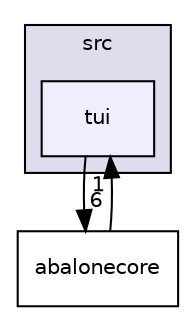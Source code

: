 digraph "src/tui" {
  compound=true
  node [ fontsize="10", fontname="Helvetica"];
  edge [ labelfontsize="10", labelfontname="Helvetica"];
  subgraph clusterdir_68267d1309a1af8e8297ef4c3efbcdba {
    graph [ bgcolor="#ddddee", pencolor="black", label="src" fontname="Helvetica", fontsize="10", URL="dir_68267d1309a1af8e8297ef4c3efbcdba.html"]
  dir_875ad2419a211f3869429346f1dea5f1 [shape=box, label="tui", style="filled", fillcolor="#eeeeff", pencolor="black", URL="dir_875ad2419a211f3869429346f1dea5f1.html"];
  }
  dir_43e4176278cedc844b8407bac23ee66c [shape=box label="abalonecore" URL="dir_43e4176278cedc844b8407bac23ee66c.html"];
  dir_875ad2419a211f3869429346f1dea5f1->dir_43e4176278cedc844b8407bac23ee66c [headlabel="6", labeldistance=1.5 headhref="dir_000002_000001.html"];
  dir_43e4176278cedc844b8407bac23ee66c->dir_875ad2419a211f3869429346f1dea5f1 [headlabel="1", labeldistance=1.5 headhref="dir_000001_000002.html"];
}
